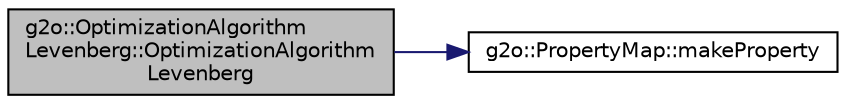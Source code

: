 digraph "g2o::OptimizationAlgorithmLevenberg::OptimizationAlgorithmLevenberg"
{
  edge [fontname="Helvetica",fontsize="10",labelfontname="Helvetica",labelfontsize="10"];
  node [fontname="Helvetica",fontsize="10",shape=record];
  rankdir="LR";
  Node0 [label="g2o::OptimizationAlgorithm\lLevenberg::OptimizationAlgorithm\lLevenberg",height=0.2,width=0.4,color="black", fillcolor="grey75", style="filled", fontcolor="black"];
  Node0 -> Node1 [color="midnightblue",fontsize="10",style="solid",fontname="Helvetica"];
  Node1 [label="g2o::PropertyMap::makeProperty",height=0.2,width=0.4,color="black", fillcolor="white", style="filled",URL="$classg2o_1_1_property_map.html#add6e602dcd651b8883c30c350d23692f"];
}
